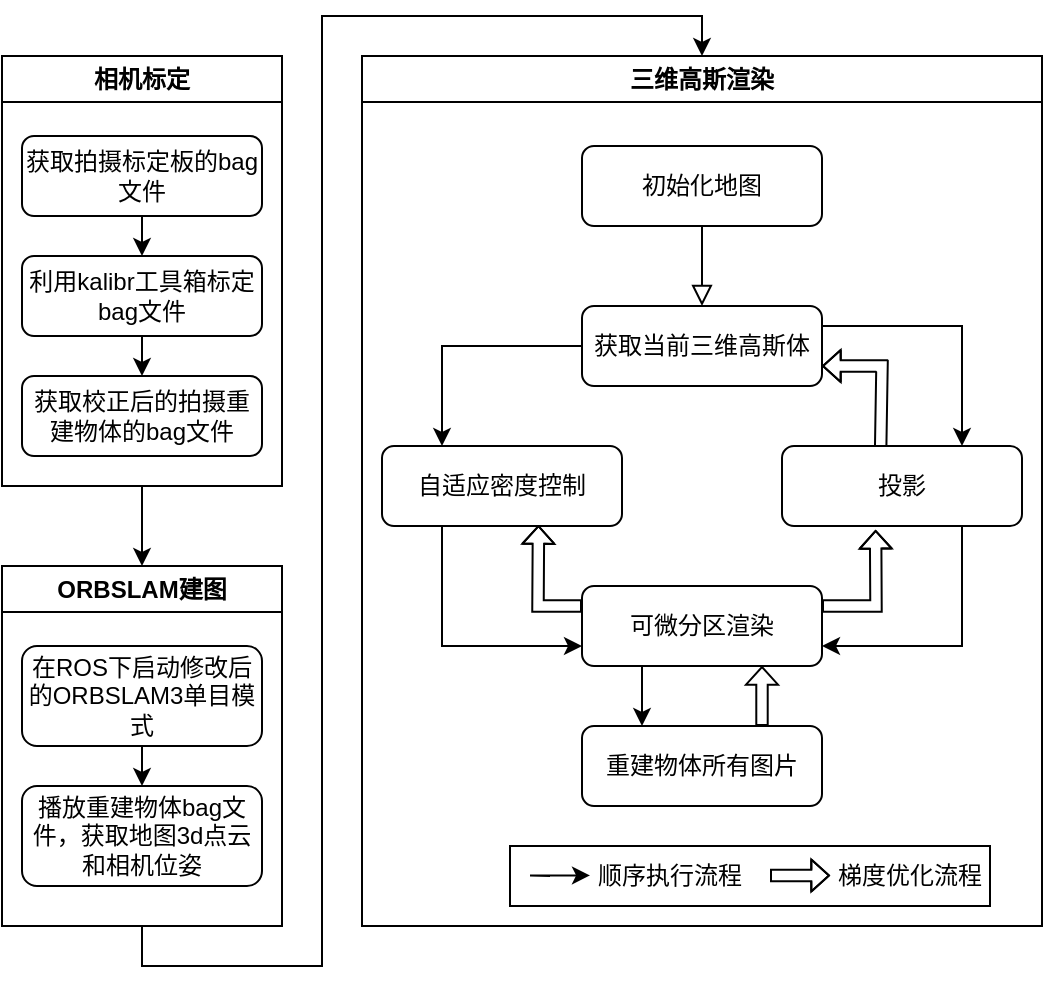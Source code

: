 <mxfile version="24.4.4" type="github">
  <diagram id="C5RBs43oDa-KdzZeNtuy" name="Page-1">
    <mxGraphModel dx="969" dy="609" grid="1" gridSize="10" guides="1" tooltips="1" connect="1" arrows="1" fold="1" page="1" pageScale="1" pageWidth="827" pageHeight="1169" math="0" shadow="0">
      <root>
        <mxCell id="WIyWlLk6GJQsqaUBKTNV-0" />
        <mxCell id="WIyWlLk6GJQsqaUBKTNV-1" parent="WIyWlLk6GJQsqaUBKTNV-0" />
        <mxCell id="PbF1iIS9Q8LPXb7yjInq-5" style="edgeStyle=orthogonalEdgeStyle;rounded=0;orthogonalLoop=1;jettySize=auto;html=1;exitX=0.5;exitY=1;exitDx=0;exitDy=0;entryX=0.5;entryY=0;entryDx=0;entryDy=0;" parent="WIyWlLk6GJQsqaUBKTNV-1" source="SRGXxuyfCq7uk4NA1Tkc-3" target="PbF1iIS9Q8LPXb7yjInq-2" edge="1">
          <mxGeometry relative="1" as="geometry" />
        </mxCell>
        <mxCell id="SRGXxuyfCq7uk4NA1Tkc-3" value="相机标定" style="swimlane;whiteSpace=wrap;html=1;" parent="WIyWlLk6GJQsqaUBKTNV-1" vertex="1">
          <mxGeometry x="150" y="65" width="140" height="215" as="geometry" />
        </mxCell>
        <mxCell id="WIyWlLk6GJQsqaUBKTNV-12" value="获取校正后的拍摄重建物体的bag文件" style="rounded=1;whiteSpace=wrap;html=1;fontSize=12;glass=0;strokeWidth=1;shadow=0;" parent="SRGXxuyfCq7uk4NA1Tkc-3" vertex="1">
          <mxGeometry x="10" y="160" width="120" height="40" as="geometry" />
        </mxCell>
        <mxCell id="WIyWlLk6GJQsqaUBKTNV-7" value="利用kalibr工具箱标定bag文件" style="rounded=1;whiteSpace=wrap;html=1;fontSize=12;glass=0;strokeWidth=1;shadow=0;" parent="SRGXxuyfCq7uk4NA1Tkc-3" vertex="1">
          <mxGeometry x="10" y="100" width="120" height="40" as="geometry" />
        </mxCell>
        <mxCell id="SRGXxuyfCq7uk4NA1Tkc-1" style="edgeStyle=orthogonalEdgeStyle;rounded=0;orthogonalLoop=1;jettySize=auto;html=1;exitX=0.5;exitY=1;exitDx=0;exitDy=0;entryX=0.5;entryY=0;entryDx=0;entryDy=0;" parent="SRGXxuyfCq7uk4NA1Tkc-3" source="WIyWlLk6GJQsqaUBKTNV-7" target="WIyWlLk6GJQsqaUBKTNV-12" edge="1">
          <mxGeometry relative="1" as="geometry" />
        </mxCell>
        <mxCell id="WIyWlLk6GJQsqaUBKTNV-3" value="获取拍摄标定板的bag文件" style="rounded=1;whiteSpace=wrap;html=1;fontSize=12;glass=0;strokeWidth=1;shadow=0;" parent="SRGXxuyfCq7uk4NA1Tkc-3" vertex="1">
          <mxGeometry x="10" y="40" width="120" height="40" as="geometry" />
        </mxCell>
        <mxCell id="SRGXxuyfCq7uk4NA1Tkc-0" style="edgeStyle=orthogonalEdgeStyle;rounded=0;orthogonalLoop=1;jettySize=auto;html=1;exitX=0.5;exitY=1;exitDx=0;exitDy=0;entryX=0.5;entryY=0;entryDx=0;entryDy=0;" parent="SRGXxuyfCq7uk4NA1Tkc-3" source="WIyWlLk6GJQsqaUBKTNV-3" target="WIyWlLk6GJQsqaUBKTNV-7" edge="1">
          <mxGeometry relative="1" as="geometry" />
        </mxCell>
        <mxCell id="luQWP9y_Veqhs0zfbyUL-26" style="edgeStyle=orthogonalEdgeStyle;rounded=0;orthogonalLoop=1;jettySize=auto;html=1;exitX=0.5;exitY=1;exitDx=0;exitDy=0;entryX=0.5;entryY=0;entryDx=0;entryDy=0;" edge="1" parent="WIyWlLk6GJQsqaUBKTNV-1" source="PbF1iIS9Q8LPXb7yjInq-2" target="luQWP9y_Veqhs0zfbyUL-25">
          <mxGeometry relative="1" as="geometry" />
        </mxCell>
        <mxCell id="PbF1iIS9Q8LPXb7yjInq-2" value="ORBSLAM建图" style="swimlane;whiteSpace=wrap;html=1;" parent="WIyWlLk6GJQsqaUBKTNV-1" vertex="1">
          <mxGeometry x="150" y="320" width="140" height="180" as="geometry" />
        </mxCell>
        <mxCell id="PbF1iIS9Q8LPXb7yjInq-3" style="edgeStyle=orthogonalEdgeStyle;rounded=0;orthogonalLoop=1;jettySize=auto;html=1;exitX=0.5;exitY=1;exitDx=0;exitDy=0;entryX=0.5;entryY=0;entryDx=0;entryDy=0;" parent="PbF1iIS9Q8LPXb7yjInq-2" source="WIyWlLk6GJQsqaUBKTNV-11" target="PbF1iIS9Q8LPXb7yjInq-1" edge="1">
          <mxGeometry relative="1" as="geometry" />
        </mxCell>
        <mxCell id="WIyWlLk6GJQsqaUBKTNV-11" value="在ROS下启动修改后的ORBSLAM3单目模式" style="rounded=1;whiteSpace=wrap;html=1;fontSize=12;glass=0;strokeWidth=1;shadow=0;" parent="PbF1iIS9Q8LPXb7yjInq-2" vertex="1">
          <mxGeometry x="10" y="40" width="120" height="50" as="geometry" />
        </mxCell>
        <mxCell id="PbF1iIS9Q8LPXb7yjInq-1" value="播放重建物体bag文件，获取地图3d点云和相机位姿" style="rounded=1;whiteSpace=wrap;html=1;fontSize=12;glass=0;strokeWidth=1;shadow=0;" parent="PbF1iIS9Q8LPXb7yjInq-2" vertex="1">
          <mxGeometry x="10" y="110" width="120" height="50" as="geometry" />
        </mxCell>
        <mxCell id="luQWP9y_Veqhs0zfbyUL-32" value="" style="group" vertex="1" connectable="0" parent="WIyWlLk6GJQsqaUBKTNV-1">
          <mxGeometry x="330" y="65" width="340" height="435" as="geometry" />
        </mxCell>
        <mxCell id="luQWP9y_Veqhs0zfbyUL-2" value="初始化地图" style="rounded=1;whiteSpace=wrap;html=1;fontSize=12;glass=0;strokeWidth=1;shadow=0;" vertex="1" parent="luQWP9y_Veqhs0zfbyUL-32">
          <mxGeometry x="110" y="45" width="120" height="40" as="geometry" />
        </mxCell>
        <mxCell id="luQWP9y_Veqhs0zfbyUL-3" style="edgeStyle=orthogonalEdgeStyle;rounded=0;orthogonalLoop=1;jettySize=auto;html=1;exitX=1;exitY=0.25;exitDx=0;exitDy=0;entryX=0.75;entryY=0;entryDx=0;entryDy=0;" edge="1" parent="luQWP9y_Veqhs0zfbyUL-32" source="luQWP9y_Veqhs0zfbyUL-5" target="luQWP9y_Veqhs0zfbyUL-10">
          <mxGeometry relative="1" as="geometry" />
        </mxCell>
        <mxCell id="luQWP9y_Veqhs0zfbyUL-4" style="edgeStyle=orthogonalEdgeStyle;rounded=0;orthogonalLoop=1;jettySize=auto;html=1;exitX=0;exitY=0.5;exitDx=0;exitDy=0;entryX=0.25;entryY=0;entryDx=0;entryDy=0;" edge="1" parent="luQWP9y_Veqhs0zfbyUL-32" source="luQWP9y_Veqhs0zfbyUL-5" target="luQWP9y_Veqhs0zfbyUL-8">
          <mxGeometry relative="1" as="geometry" />
        </mxCell>
        <mxCell id="luQWP9y_Veqhs0zfbyUL-5" value="获取当前三维高斯体" style="rounded=1;whiteSpace=wrap;html=1;fontSize=12;glass=0;strokeWidth=1;shadow=0;" vertex="1" parent="luQWP9y_Veqhs0zfbyUL-32">
          <mxGeometry x="110" y="125" width="120" height="40" as="geometry" />
        </mxCell>
        <mxCell id="luQWP9y_Veqhs0zfbyUL-6" value="" style="rounded=0;html=1;jettySize=auto;orthogonalLoop=1;fontSize=11;endArrow=block;endFill=0;endSize=8;strokeWidth=1;shadow=0;labelBackgroundColor=none;edgeStyle=orthogonalEdgeStyle;entryX=0.5;entryY=0;entryDx=0;entryDy=0;exitX=0.5;exitY=1;exitDx=0;exitDy=0;" edge="1" parent="luQWP9y_Veqhs0zfbyUL-32" source="luQWP9y_Veqhs0zfbyUL-2" target="luQWP9y_Veqhs0zfbyUL-5">
          <mxGeometry relative="1" as="geometry">
            <mxPoint x="170" y="95" as="sourcePoint" />
            <mxPoint x="169.76" y="135" as="targetPoint" />
          </mxGeometry>
        </mxCell>
        <mxCell id="luQWP9y_Veqhs0zfbyUL-7" style="edgeStyle=orthogonalEdgeStyle;rounded=0;orthogonalLoop=1;jettySize=auto;html=1;exitX=0.25;exitY=1;exitDx=0;exitDy=0;entryX=0;entryY=0.75;entryDx=0;entryDy=0;" edge="1" parent="luQWP9y_Veqhs0zfbyUL-32" source="luQWP9y_Veqhs0zfbyUL-8" target="luQWP9y_Veqhs0zfbyUL-12">
          <mxGeometry relative="1" as="geometry" />
        </mxCell>
        <mxCell id="luQWP9y_Veqhs0zfbyUL-9" style="edgeStyle=orthogonalEdgeStyle;rounded=0;orthogonalLoop=1;jettySize=auto;html=1;exitX=0.75;exitY=1;exitDx=0;exitDy=0;entryX=1;entryY=0.75;entryDx=0;entryDy=0;" edge="1" parent="luQWP9y_Veqhs0zfbyUL-32" source="luQWP9y_Veqhs0zfbyUL-10" target="luQWP9y_Veqhs0zfbyUL-12">
          <mxGeometry relative="1" as="geometry" />
        </mxCell>
        <mxCell id="luQWP9y_Veqhs0zfbyUL-11" style="edgeStyle=orthogonalEdgeStyle;rounded=0;orthogonalLoop=1;jettySize=auto;html=1;exitX=0.25;exitY=1;exitDx=0;exitDy=0;entryX=0.25;entryY=0;entryDx=0;entryDy=0;" edge="1" parent="luQWP9y_Veqhs0zfbyUL-32" source="luQWP9y_Veqhs0zfbyUL-12" target="luQWP9y_Veqhs0zfbyUL-13">
          <mxGeometry relative="1" as="geometry">
            <mxPoint x="170.143" y="335" as="targetPoint" />
            <Array as="points" />
          </mxGeometry>
        </mxCell>
        <mxCell id="luQWP9y_Veqhs0zfbyUL-12" value="可微分区渲染" style="rounded=1;whiteSpace=wrap;html=1;fontSize=12;glass=0;strokeWidth=1;shadow=0;" vertex="1" parent="luQWP9y_Veqhs0zfbyUL-32">
          <mxGeometry x="110" y="265" width="120" height="40" as="geometry" />
        </mxCell>
        <mxCell id="luQWP9y_Veqhs0zfbyUL-13" value="重建物体所有图片" style="rounded=1;whiteSpace=wrap;html=1;fontSize=12;glass=0;strokeWidth=1;shadow=0;" vertex="1" parent="luQWP9y_Veqhs0zfbyUL-32">
          <mxGeometry x="110" y="335" width="120" height="40" as="geometry" />
        </mxCell>
        <mxCell id="luQWP9y_Veqhs0zfbyUL-14" value="" style="shape=flexArrow;endArrow=classic;html=1;rounded=0;exitX=0.75;exitY=0;exitDx=0;exitDy=0;endWidth=9.306;endSize=2.617;width=5.714;entryX=0.75;entryY=1;entryDx=0;entryDy=0;" edge="1" parent="luQWP9y_Veqhs0zfbyUL-32" source="luQWP9y_Veqhs0zfbyUL-13" target="luQWP9y_Veqhs0zfbyUL-12">
          <mxGeometry width="50" height="50" relative="1" as="geometry">
            <mxPoint x="300" y="370" as="sourcePoint" />
            <mxPoint x="300" y="340" as="targetPoint" />
          </mxGeometry>
        </mxCell>
        <mxCell id="luQWP9y_Veqhs0zfbyUL-15" value="" style="shape=flexArrow;endArrow=classic;html=1;rounded=0;exitX=1;exitY=0.25;exitDx=0;exitDy=0;endWidth=9.306;endSize=2.617;width=5.714;entryX=0.39;entryY=1.049;entryDx=0;entryDy=0;entryPerimeter=0;" edge="1" parent="luQWP9y_Veqhs0zfbyUL-32" source="luQWP9y_Veqhs0zfbyUL-12" target="luQWP9y_Veqhs0zfbyUL-10">
          <mxGeometry width="50" height="50" relative="1" as="geometry">
            <mxPoint x="330" y="315" as="sourcePoint" />
            <mxPoint x="330" y="285" as="targetPoint" />
            <Array as="points">
              <mxPoint x="257" y="275" />
            </Array>
          </mxGeometry>
        </mxCell>
        <mxCell id="luQWP9y_Veqhs0zfbyUL-16" value="" style="shape=flexArrow;endArrow=classic;html=1;rounded=0;exitX=0;exitY=0.25;exitDx=0;exitDy=0;endWidth=9.306;endSize=2.617;width=5.714;entryX=0.652;entryY=0.989;entryDx=0;entryDy=0;entryPerimeter=0;" edge="1" parent="luQWP9y_Veqhs0zfbyUL-32" source="luQWP9y_Veqhs0zfbyUL-12" target="luQWP9y_Veqhs0zfbyUL-8">
          <mxGeometry width="50" height="50" relative="1" as="geometry">
            <mxPoint x="169.71" y="235" as="sourcePoint" />
            <mxPoint x="169.71" y="205" as="targetPoint" />
            <Array as="points">
              <mxPoint x="88" y="275" />
            </Array>
          </mxGeometry>
        </mxCell>
        <mxCell id="luQWP9y_Veqhs0zfbyUL-17" value="" style="shape=flexArrow;endArrow=classic;html=1;rounded=0;exitX=0.411;exitY=0.041;exitDx=0;exitDy=0;endWidth=9.306;endSize=2.617;width=5.714;entryX=1;entryY=0.75;entryDx=0;entryDy=0;exitPerimeter=0;" edge="1" parent="luQWP9y_Veqhs0zfbyUL-32" source="luQWP9y_Veqhs0zfbyUL-10" target="luQWP9y_Veqhs0zfbyUL-5">
          <mxGeometry width="50" height="50" relative="1" as="geometry">
            <mxPoint x="230" y="365" as="sourcePoint" />
            <mxPoint x="260" y="155" as="targetPoint" />
            <Array as="points">
              <mxPoint x="260" y="155" />
            </Array>
          </mxGeometry>
        </mxCell>
        <mxCell id="luQWP9y_Veqhs0zfbyUL-25" value="三维高斯渲染" style="swimlane;whiteSpace=wrap;html=1;" vertex="1" parent="luQWP9y_Veqhs0zfbyUL-32">
          <mxGeometry width="340" height="435" as="geometry" />
        </mxCell>
        <mxCell id="luQWP9y_Veqhs0zfbyUL-10" value="投影" style="rounded=1;whiteSpace=wrap;html=1;fontSize=12;glass=0;strokeWidth=1;shadow=0;" vertex="1" parent="luQWP9y_Veqhs0zfbyUL-25">
          <mxGeometry x="210" y="195" width="120" height="40" as="geometry" />
        </mxCell>
        <mxCell id="luQWP9y_Veqhs0zfbyUL-8" value="自适应密度控制" style="rounded=1;whiteSpace=wrap;html=1;fontSize=12;glass=0;strokeWidth=1;shadow=0;" vertex="1" parent="luQWP9y_Veqhs0zfbyUL-25">
          <mxGeometry x="10" y="195" width="120" height="40" as="geometry" />
        </mxCell>
        <mxCell id="luQWP9y_Veqhs0zfbyUL-30" value="" style="group" vertex="1" connectable="0" parent="luQWP9y_Veqhs0zfbyUL-25">
          <mxGeometry x="74" y="395" width="240" height="30" as="geometry" />
        </mxCell>
        <mxCell id="luQWP9y_Veqhs0zfbyUL-18" value="" style="rounded=0;whiteSpace=wrap;html=1;" vertex="1" parent="luQWP9y_Veqhs0zfbyUL-30">
          <mxGeometry width="240" height="30" as="geometry" />
        </mxCell>
        <mxCell id="luQWP9y_Veqhs0zfbyUL-19" value="" style="endArrow=classic;html=1;rounded=0;" edge="1" parent="luQWP9y_Veqhs0zfbyUL-30">
          <mxGeometry width="50" height="50" relative="1" as="geometry">
            <mxPoint x="20" y="15" as="sourcePoint" />
            <mxPoint x="40" y="14.71" as="targetPoint" />
            <Array as="points">
              <mxPoint x="20" y="14.71" />
              <mxPoint x="10" y="14.71" />
            </Array>
          </mxGeometry>
        </mxCell>
        <mxCell id="luQWP9y_Veqhs0zfbyUL-20" value="顺序执行流程" style="text;html=1;align=center;verticalAlign=middle;whiteSpace=wrap;rounded=0;" vertex="1" parent="luQWP9y_Veqhs0zfbyUL-30">
          <mxGeometry x="40" width="80" height="30" as="geometry" />
        </mxCell>
        <mxCell id="luQWP9y_Veqhs0zfbyUL-21" value="" style="shape=flexArrow;endArrow=classic;html=1;rounded=0;endWidth=9.306;endSize=2.617;width=5.714;entryX=0.75;entryY=1;entryDx=0;entryDy=0;" edge="1" parent="luQWP9y_Veqhs0zfbyUL-30">
          <mxGeometry width="50" height="50" relative="1" as="geometry">
            <mxPoint x="130" y="14.71" as="sourcePoint" />
            <mxPoint x="160" y="14.71" as="targetPoint" />
            <Array as="points">
              <mxPoint x="130" y="14.71" />
              <mxPoint x="150" y="14.71" />
            </Array>
          </mxGeometry>
        </mxCell>
        <mxCell id="luQWP9y_Veqhs0zfbyUL-22" value="梯度优化流程" style="text;html=1;align=center;verticalAlign=middle;whiteSpace=wrap;rounded=0;" vertex="1" parent="luQWP9y_Veqhs0zfbyUL-30">
          <mxGeometry x="160" width="80" height="30" as="geometry" />
        </mxCell>
      </root>
    </mxGraphModel>
  </diagram>
</mxfile>
